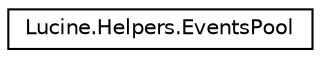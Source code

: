 digraph "Graphical Class Hierarchy"
{
 // LATEX_PDF_SIZE
  edge [fontname="Helvetica",fontsize="10",labelfontname="Helvetica",labelfontsize="10"];
  node [fontname="Helvetica",fontsize="10",shape=record];
  rankdir="LR";
  Node0 [label="Lucine.Helpers.EventsPool",height=0.2,width=0.4,color="black", fillcolor="white", style="filled",URL="$class_lucine_1_1_helpers_1_1_events_pool.html",tooltip="A pool of events Keep trace of list of event from their type"];
}
